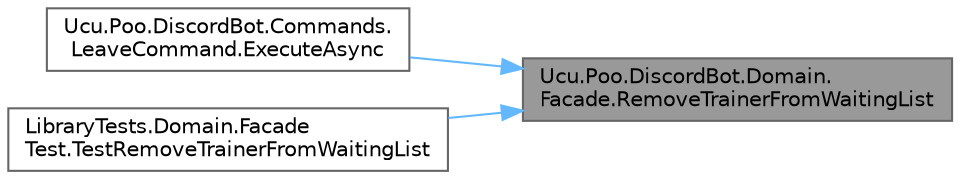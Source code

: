 digraph "Ucu.Poo.DiscordBot.Domain.Facade.RemoveTrainerFromWaitingList"
{
 // INTERACTIVE_SVG=YES
 // LATEX_PDF_SIZE
  bgcolor="transparent";
  edge [fontname=Helvetica,fontsize=10,labelfontname=Helvetica,labelfontsize=10];
  node [fontname=Helvetica,fontsize=10,shape=box,height=0.2,width=0.4];
  rankdir="RL";
  Node1 [id="Node000001",label="Ucu.Poo.DiscordBot.Domain.\lFacade.RemoveTrainerFromWaitingList",height=0.2,width=0.4,color="gray40", fillcolor="grey60", style="filled", fontcolor="black",tooltip="Remueve un jugador de la lista de espera."];
  Node1 -> Node2 [id="edge1_Node000001_Node000002",dir="back",color="steelblue1",style="solid",tooltip=" "];
  Node2 [id="Node000002",label="Ucu.Poo.DiscordBot.Commands.\lLeaveCommand.ExecuteAsync",height=0.2,width=0.4,color="grey40", fillcolor="white", style="filled",URL="$classUcu_1_1Poo_1_1DiscordBot_1_1Commands_1_1LeaveCommand.html#a4d859d792ce4f73491ea0108dd881f9f",tooltip="Implementa el comando 'leave' del bot. Este comando remueve el jugador que envía el mensaje de la lis..."];
  Node1 -> Node3 [id="edge2_Node000001_Node000003",dir="back",color="steelblue1",style="solid",tooltip=" "];
  Node3 [id="Node000003",label="LibraryTests.Domain.Facade\lTest.TestRemoveTrainerFromWaitingList",height=0.2,width=0.4,color="grey40", fillcolor="white", style="filled",URL="$classLibraryTests_1_1Domain_1_1FacadeTest.html#a918c8808a50e6ba6c4e0df2767f93fa4",tooltip="Prueba la funcionalidad de remover un jugador de la lista de espera."];
}
